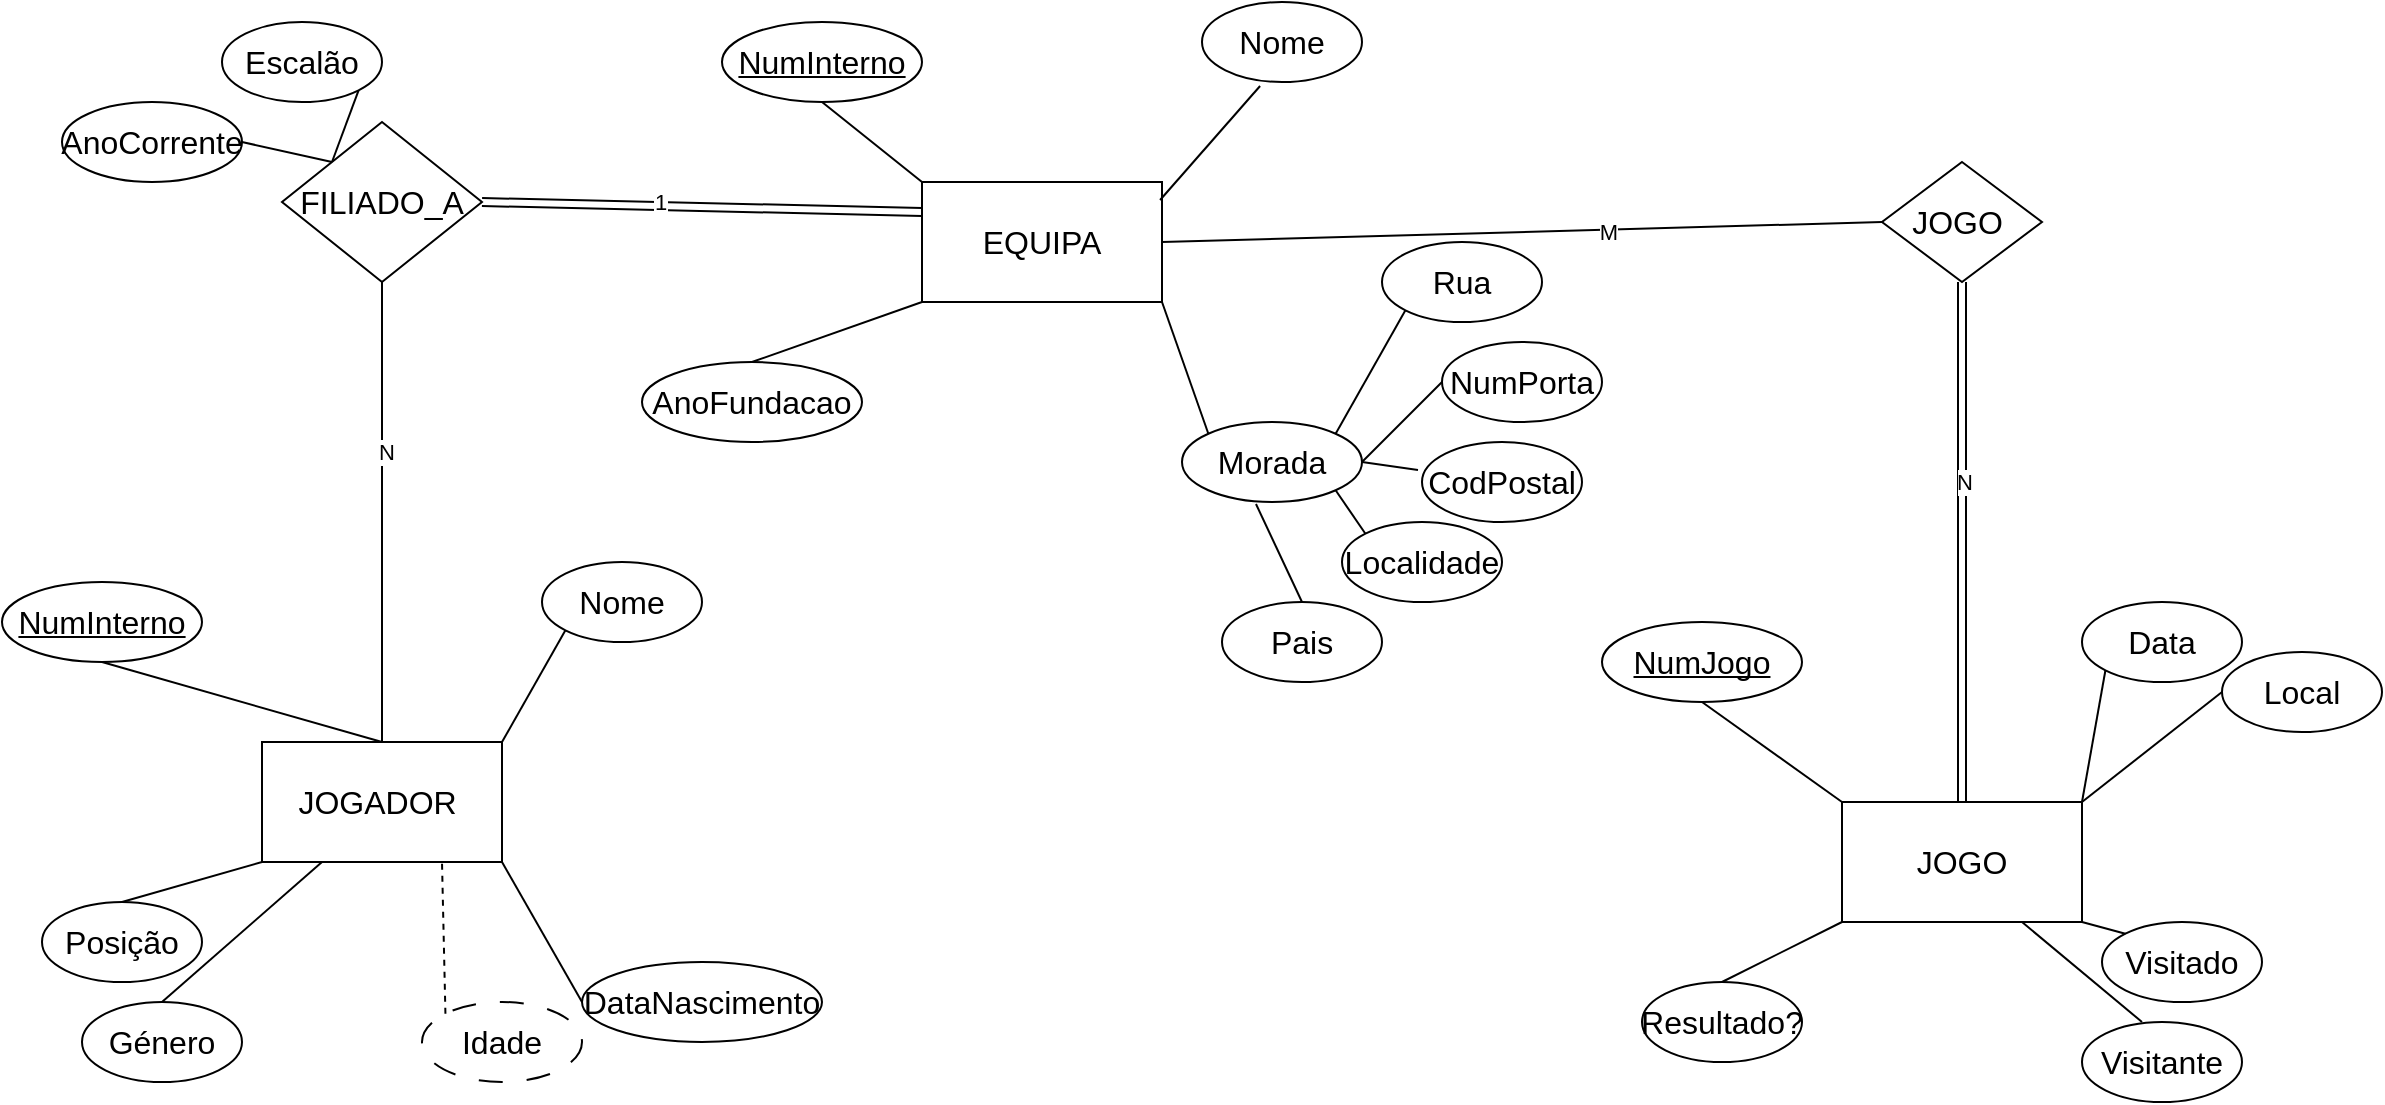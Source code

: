 <mxfile version="28.2.4">
  <diagram name="Página-1" id="v_G1bTzlGJ066yNPIeO1">
    <mxGraphModel dx="1815" dy="629" grid="1" gridSize="10" guides="1" tooltips="1" connect="1" arrows="1" fold="1" page="1" pageScale="1" pageWidth="827" pageHeight="1169" math="0" shadow="0">
      <root>
        <mxCell id="0" />
        <mxCell id="1" parent="0" />
        <mxCell id="rM_4HAY6xOaGwoPuBHJ7-1" value="&lt;span id=&quot;docs-internal-guid-6e38a3f3-7fff-f6bb-90c1-4184d31436da&quot;&gt;&lt;span style=&quot;font-size: 12pt; font-family: Calibri, sans-serif; background-color: transparent; font-variant-numeric: normal; font-variant-east-asian: normal; font-variant-alternates: normal; font-variant-position: normal; font-variant-emoji: normal; vertical-align: baseline; white-space-collapse: preserve;&quot;&gt;EQUIPA&lt;/span&gt;&lt;/span&gt;" style="rounded=0;whiteSpace=wrap;html=1;" vertex="1" parent="1">
          <mxGeometry x="340" y="100" width="120" height="60" as="geometry" />
        </mxCell>
        <mxCell id="rM_4HAY6xOaGwoPuBHJ7-2" value="&lt;span id=&quot;docs-internal-guid-c48477a1-7fff-89a7-a4c8-40ec7c39d57e&quot;&gt;&lt;span style=&quot;font-size: 12pt; font-family: Calibri, sans-serif; background-color: transparent; font-variant-numeric: normal; font-variant-east-asian: normal; font-variant-alternates: normal; font-variant-position: normal; font-variant-emoji: normal; text-decoration-skip-ink: none; vertical-align: baseline; white-space-collapse: preserve;&quot;&gt;NumInterno&lt;/span&gt;&lt;/span&gt;" style="ellipse;whiteSpace=wrap;html=1;align=center;fontStyle=4;" vertex="1" parent="1">
          <mxGeometry x="240" y="20" width="100" height="40" as="geometry" />
        </mxCell>
        <mxCell id="rM_4HAY6xOaGwoPuBHJ7-3" value="&lt;span id=&quot;docs-internal-guid-a4a060ab-7fff-a636-cb9e-15edb7c0e5ae&quot;&gt;&lt;span style=&quot;font-size: 12pt; font-family: Calibri, sans-serif; background-color: transparent; font-variant-numeric: normal; font-variant-east-asian: normal; font-variant-alternates: normal; font-variant-position: normal; font-variant-emoji: normal; vertical-align: baseline; white-space-collapse: preserve;&quot;&gt;Nome&lt;/span&gt;&lt;/span&gt;" style="ellipse;whiteSpace=wrap;html=1;" vertex="1" parent="1">
          <mxGeometry x="480" y="10" width="80" height="40" as="geometry" />
        </mxCell>
        <mxCell id="rM_4HAY6xOaGwoPuBHJ7-4" value="&lt;span id=&quot;docs-internal-guid-c5831233-7fff-e1d7-5c1d-a77274792ae1&quot;&gt;&lt;span style=&quot;font-size: 12pt; font-family: Calibri, sans-serif; background-color: transparent; font-variant-numeric: normal; font-variant-east-asian: normal; font-variant-alternates: normal; font-variant-position: normal; font-variant-emoji: normal; vertical-align: baseline; white-space-collapse: preserve;&quot;&gt;Morada&lt;/span&gt;&lt;/span&gt;" style="ellipse;whiteSpace=wrap;html=1;" vertex="1" parent="1">
          <mxGeometry x="470" y="220" width="90" height="40" as="geometry" />
        </mxCell>
        <mxCell id="rM_4HAY6xOaGwoPuBHJ7-5" value="&lt;span id=&quot;docs-internal-guid-3c4f2436-7fff-531e-782d-82e3601e1132&quot;&gt;&lt;span style=&quot;font-size: 12pt; font-family: Calibri, sans-serif; background-color: transparent; font-variant-numeric: normal; font-variant-east-asian: normal; font-variant-alternates: normal; font-variant-position: normal; font-variant-emoji: normal; vertical-align: baseline; white-space-collapse: preserve;&quot;&gt;Rua&lt;/span&gt;&lt;/span&gt;" style="ellipse;whiteSpace=wrap;html=1;" vertex="1" parent="1">
          <mxGeometry x="570" y="130" width="80" height="40" as="geometry" />
        </mxCell>
        <mxCell id="rM_4HAY6xOaGwoPuBHJ7-6" value="&lt;span id=&quot;docs-internal-guid-44a0d73b-7fff-6255-c16e-f780e359a88f&quot;&gt;&lt;span style=&quot;font-size: 12pt; font-family: Calibri, sans-serif; background-color: transparent; font-variant-numeric: normal; font-variant-east-asian: normal; font-variant-alternates: normal; font-variant-position: normal; font-variant-emoji: normal; vertical-align: baseline; white-space-collapse: preserve;&quot;&gt;NumPorta&lt;/span&gt;&lt;/span&gt;" style="ellipse;whiteSpace=wrap;html=1;" vertex="1" parent="1">
          <mxGeometry x="600" y="180" width="80" height="40" as="geometry" />
        </mxCell>
        <mxCell id="rM_4HAY6xOaGwoPuBHJ7-7" value="&lt;span id=&quot;docs-internal-guid-e105111d-7fff-70ed-355e-278be06a7a77&quot;&gt;&lt;span style=&quot;font-size: 12pt; font-family: Calibri, sans-serif; background-color: transparent; font-variant-numeric: normal; font-variant-east-asian: normal; font-variant-alternates: normal; font-variant-position: normal; font-variant-emoji: normal; vertical-align: baseline; white-space-collapse: preserve;&quot;&gt;CodPostal&lt;/span&gt;&lt;/span&gt;" style="ellipse;whiteSpace=wrap;html=1;" vertex="1" parent="1">
          <mxGeometry x="590" y="230" width="80" height="40" as="geometry" />
        </mxCell>
        <mxCell id="rM_4HAY6xOaGwoPuBHJ7-8" value="&lt;span id=&quot;docs-internal-guid-8a7e2ec1-7fff-cb85-d9d5-3f9351eeb1ba&quot;&gt;&lt;span style=&quot;font-size: 12pt; font-family: Calibri, sans-serif; background-color: transparent; font-variant-numeric: normal; font-variant-east-asian: normal; font-variant-alternates: normal; font-variant-position: normal; font-variant-emoji: normal; vertical-align: baseline; white-space-collapse: preserve;&quot;&gt;Localidade&lt;/span&gt;&lt;/span&gt;" style="ellipse;whiteSpace=wrap;html=1;" vertex="1" parent="1">
          <mxGeometry x="550" y="270" width="80" height="40" as="geometry" />
        </mxCell>
        <mxCell id="rM_4HAY6xOaGwoPuBHJ7-9" value="&lt;span id=&quot;docs-internal-guid-c5369992-7fff-db5f-3508-28025eeda50e&quot;&gt;&lt;span style=&quot;font-size: 12pt; font-family: Calibri, sans-serif; background-color: transparent; font-variant-numeric: normal; font-variant-east-asian: normal; font-variant-alternates: normal; font-variant-position: normal; font-variant-emoji: normal; vertical-align: baseline; white-space-collapse: preserve;&quot;&gt;Pais&lt;/span&gt;&lt;/span&gt;" style="ellipse;whiteSpace=wrap;html=1;" vertex="1" parent="1">
          <mxGeometry x="490" y="310" width="80" height="40" as="geometry" />
        </mxCell>
        <mxCell id="rM_4HAY6xOaGwoPuBHJ7-10" value="&lt;span id=&quot;docs-internal-guid-71a272b1-7fff-f8c9-c570-5a729c739292&quot;&gt;&lt;span style=&quot;font-size: 12pt; font-family: Calibri, sans-serif; background-color: transparent; font-variant-numeric: normal; font-variant-east-asian: normal; font-variant-alternates: normal; font-variant-position: normal; font-variant-emoji: normal; vertical-align: baseline; white-space-collapse: preserve;&quot;&gt;AnoFundacao&lt;/span&gt;&lt;/span&gt;" style="ellipse;whiteSpace=wrap;html=1;" vertex="1" parent="1">
          <mxGeometry x="200" y="190" width="110" height="40" as="geometry" />
        </mxCell>
        <mxCell id="rM_4HAY6xOaGwoPuBHJ7-11" value="&lt;span id=&quot;docs-internal-guid-b54698bf-7fff-1db4-8fc8-fe2a24370427&quot;&gt;&lt;span style=&quot;font-size: 12pt; font-family: Calibri, sans-serif; background-color: transparent; font-variant-numeric: normal; font-variant-east-asian: normal; font-variant-alternates: normal; font-variant-position: normal; font-variant-emoji: normal; vertical-align: baseline; white-space-collapse: preserve;&quot;&gt;JOGADOR &lt;/span&gt;&lt;/span&gt;" style="rounded=0;whiteSpace=wrap;html=1;" vertex="1" parent="1">
          <mxGeometry x="10" y="380" width="120" height="60" as="geometry" />
        </mxCell>
        <mxCell id="rM_4HAY6xOaGwoPuBHJ7-12" value="&lt;span id=&quot;docs-internal-guid-c48477a1-7fff-89a7-a4c8-40ec7c39d57e&quot;&gt;&lt;span style=&quot;font-size: 12pt; font-family: Calibri, sans-serif; background-color: transparent; font-variant-numeric: normal; font-variant-east-asian: normal; font-variant-alternates: normal; font-variant-position: normal; font-variant-emoji: normal; text-decoration-skip-ink: none; vertical-align: baseline; white-space-collapse: preserve;&quot;&gt;NumInterno&lt;/span&gt;&lt;/span&gt;" style="ellipse;whiteSpace=wrap;html=1;align=center;fontStyle=4;" vertex="1" parent="1">
          <mxGeometry x="-120" y="300" width="100" height="40" as="geometry" />
        </mxCell>
        <mxCell id="rM_4HAY6xOaGwoPuBHJ7-13" value="&lt;span id=&quot;docs-internal-guid-f386b337-7fff-7608-1061-32cda070d96f&quot;&gt;&lt;span style=&quot;font-size: 12pt; font-family: Calibri, sans-serif; background-color: transparent; font-variant-numeric: normal; font-variant-east-asian: normal; font-variant-alternates: normal; font-variant-position: normal; font-variant-emoji: normal; vertical-align: baseline; white-space-collapse: preserve;&quot;&gt;Nome&lt;/span&gt;&lt;/span&gt;" style="ellipse;whiteSpace=wrap;html=1;" vertex="1" parent="1">
          <mxGeometry x="150" y="290" width="80" height="40" as="geometry" />
        </mxCell>
        <mxCell id="rM_4HAY6xOaGwoPuBHJ7-14" value="&lt;span id=&quot;docs-internal-guid-920ac1f7-7fff-8927-2d99-ecb199598673&quot;&gt;&lt;span style=&quot;font-size: 12pt; font-family: Calibri, sans-serif; background-color: transparent; font-variant-numeric: normal; font-variant-east-asian: normal; font-variant-alternates: normal; font-variant-position: normal; font-variant-emoji: normal; vertical-align: baseline; white-space-collapse: preserve;&quot;&gt;DataNascimento&lt;/span&gt;&lt;/span&gt;" style="ellipse;whiteSpace=wrap;html=1;" vertex="1" parent="1">
          <mxGeometry x="170" y="490" width="120" height="40" as="geometry" />
        </mxCell>
        <mxCell id="rM_4HAY6xOaGwoPuBHJ7-15" value="&lt;span id=&quot;docs-internal-guid-42191b54-7fff-a857-943c-8d09ad7cd615&quot;&gt;&lt;span style=&quot;font-size: 12pt; font-family: Calibri, sans-serif; background-color: transparent; font-variant-numeric: normal; font-variant-east-asian: normal; font-variant-alternates: normal; font-variant-position: normal; font-variant-emoji: normal; vertical-align: baseline; white-space-collapse: preserve;&quot;&gt;Idade&lt;/span&gt;&lt;/span&gt;" style="ellipse;whiteSpace=wrap;html=1;strokeColor=default;dashed=1;dashPattern=12 12;" vertex="1" parent="1">
          <mxGeometry x="90" y="510" width="80" height="40" as="geometry" />
        </mxCell>
        <mxCell id="rM_4HAY6xOaGwoPuBHJ7-16" value="&lt;span id=&quot;docs-internal-guid-f6f8f4e5-7fff-cef0-bc39-9b49c9f608fd&quot;&gt;&lt;span style=&quot;font-size: 12pt; font-family: Calibri, sans-serif; background-color: transparent; font-variant-numeric: normal; font-variant-east-asian: normal; font-variant-alternates: normal; font-variant-position: normal; font-variant-emoji: normal; vertical-align: baseline; white-space-collapse: preserve;&quot;&gt;Género&lt;/span&gt;&lt;/span&gt;" style="ellipse;whiteSpace=wrap;html=1;" vertex="1" parent="1">
          <mxGeometry x="-80" y="510" width="80" height="40" as="geometry" />
        </mxCell>
        <mxCell id="rM_4HAY6xOaGwoPuBHJ7-17" value="&lt;span id=&quot;docs-internal-guid-5a41be95-7fff-e07f-c279-b5eacaab750a&quot;&gt;&lt;span style=&quot;font-size: 12pt; font-family: Calibri, sans-serif; background-color: transparent; font-variant-numeric: normal; font-variant-east-asian: normal; font-variant-alternates: normal; font-variant-position: normal; font-variant-emoji: normal; vertical-align: baseline; white-space-collapse: preserve;&quot;&gt;Posição&lt;/span&gt;&lt;/span&gt;" style="ellipse;whiteSpace=wrap;html=1;" vertex="1" parent="1">
          <mxGeometry x="-100" y="460" width="80" height="40" as="geometry" />
        </mxCell>
        <mxCell id="rM_4HAY6xOaGwoPuBHJ7-18" value="&lt;span id=&quot;docs-internal-guid-4d46c29a-7fff-343b-5f38-954c57fae8f2&quot;&gt;&lt;span style=&quot;font-size: 12pt; font-family: Calibri, sans-serif; background-color: transparent; font-variant-numeric: normal; font-variant-east-asian: normal; font-variant-alternates: normal; font-variant-position: normal; font-variant-emoji: normal; vertical-align: baseline; white-space-collapse: preserve;&quot;&gt;JOGO&lt;/span&gt;&lt;/span&gt;" style="rounded=0;whiteSpace=wrap;html=1;" vertex="1" parent="1">
          <mxGeometry x="800" y="410" width="120" height="60" as="geometry" />
        </mxCell>
        <mxCell id="rM_4HAY6xOaGwoPuBHJ7-19" value="&lt;span id=&quot;docs-internal-guid-4facf239-7fff-aa49-133b-dee4ff546815&quot;&gt;&lt;span style=&quot;font-size: 12pt; font-family: Calibri, sans-serif; background-color: transparent; font-variant-numeric: normal; font-variant-east-asian: normal; font-variant-alternates: normal; font-variant-position: normal; font-variant-emoji: normal; text-decoration-skip-ink: none; vertical-align: baseline; white-space-collapse: preserve;&quot;&gt;NumJogo&lt;/span&gt;&lt;/span&gt;" style="ellipse;whiteSpace=wrap;html=1;align=center;fontStyle=4;" vertex="1" parent="1">
          <mxGeometry x="680" y="320" width="100" height="40" as="geometry" />
        </mxCell>
        <mxCell id="rM_4HAY6xOaGwoPuBHJ7-20" value="&lt;span id=&quot;docs-internal-guid-6090f413-7fff-bb80-acdb-4fdf5b5f75f0&quot;&gt;&lt;span style=&quot;font-size: 12pt; font-family: Calibri, sans-serif; background-color: transparent; font-variant-numeric: normal; font-variant-east-asian: normal; font-variant-alternates: normal; font-variant-position: normal; font-variant-emoji: normal; vertical-align: baseline; white-space-collapse: preserve;&quot;&gt;Data&lt;/span&gt;&lt;/span&gt;" style="ellipse;whiteSpace=wrap;html=1;" vertex="1" parent="1">
          <mxGeometry x="920" y="310" width="80" height="40" as="geometry" />
        </mxCell>
        <mxCell id="rM_4HAY6xOaGwoPuBHJ7-21" value="&lt;span id=&quot;docs-internal-guid-6ecdf155-7fff-d0a7-d5dc-7aec64d2bf31&quot;&gt;&lt;span style=&quot;font-size: 12pt; font-family: Calibri, sans-serif; background-color: transparent; font-variant-numeric: normal; font-variant-east-asian: normal; font-variant-alternates: normal; font-variant-position: normal; font-variant-emoji: normal; vertical-align: baseline; white-space-collapse: preserve;&quot;&gt;Local&lt;/span&gt;&lt;/span&gt;" style="ellipse;whiteSpace=wrap;html=1;" vertex="1" parent="1">
          <mxGeometry x="990" y="335" width="80" height="40" as="geometry" />
        </mxCell>
        <mxCell id="rM_4HAY6xOaGwoPuBHJ7-22" value="&lt;span id=&quot;docs-internal-guid-5e3dddaa-7fff-e4c7-7677-0cf38cc12b1b&quot;&gt;&lt;span style=&quot;font-size: 12pt; font-family: Calibri, sans-serif; background-color: transparent; font-variant-numeric: normal; font-variant-east-asian: normal; font-variant-alternates: normal; font-variant-position: normal; font-variant-emoji: normal; vertical-align: baseline; white-space-collapse: preserve;&quot;&gt;Visitado&lt;/span&gt;&lt;/span&gt;" style="ellipse;whiteSpace=wrap;html=1;" vertex="1" parent="1">
          <mxGeometry x="930" y="470" width="80" height="40" as="geometry" />
        </mxCell>
        <mxCell id="rM_4HAY6xOaGwoPuBHJ7-23" value="&lt;span id=&quot;docs-internal-guid-ac55e342-7fff-12ef-b2e4-b221c31c8bb2&quot;&gt;&lt;span style=&quot;font-size: 12pt; font-family: Calibri, sans-serif; background-color: transparent; font-variant-numeric: normal; font-variant-east-asian: normal; font-variant-alternates: normal; font-variant-position: normal; font-variant-emoji: normal; vertical-align: baseline; white-space-collapse: preserve;&quot;&gt;Visitante&lt;/span&gt;&lt;/span&gt;" style="ellipse;whiteSpace=wrap;html=1;" vertex="1" parent="1">
          <mxGeometry x="920" y="520" width="80" height="40" as="geometry" />
        </mxCell>
        <mxCell id="rM_4HAY6xOaGwoPuBHJ7-24" value="&lt;span id=&quot;docs-internal-guid-c0805748-7fff-2cd1-51a8-02dc1b9c740e&quot;&gt;&lt;span style=&quot;font-size: 12pt; font-family: Calibri, sans-serif; background-color: transparent; font-variant-numeric: normal; font-variant-east-asian: normal; font-variant-alternates: normal; font-variant-position: normal; font-variant-emoji: normal; vertical-align: baseline; white-space-collapse: preserve;&quot;&gt;Resultado?&lt;/span&gt;&lt;/span&gt;" style="ellipse;whiteSpace=wrap;html=1;" vertex="1" parent="1">
          <mxGeometry x="700" y="500" width="80" height="40" as="geometry" />
        </mxCell>
        <mxCell id="rM_4HAY6xOaGwoPuBHJ7-25" value="" style="endArrow=none;dashed=1;html=1;rounded=0;entryX=0.75;entryY=1;entryDx=0;entryDy=0;exitX=0;exitY=0;exitDx=0;exitDy=0;" edge="1" parent="1" source="rM_4HAY6xOaGwoPuBHJ7-15" target="rM_4HAY6xOaGwoPuBHJ7-11">
          <mxGeometry width="50" height="50" relative="1" as="geometry">
            <mxPoint x="180" y="490" as="sourcePoint" />
            <mxPoint x="300" y="520" as="targetPoint" />
          </mxGeometry>
        </mxCell>
        <mxCell id="rM_4HAY6xOaGwoPuBHJ7-26" value="" style="endArrow=none;html=1;rounded=0;entryX=0;entryY=1;entryDx=0;entryDy=0;exitX=0.5;exitY=0;exitDx=0;exitDy=0;" edge="1" parent="1" source="rM_4HAY6xOaGwoPuBHJ7-17" target="rM_4HAY6xOaGwoPuBHJ7-11">
          <mxGeometry width="50" height="50" relative="1" as="geometry">
            <mxPoint x="-100" y="620" as="sourcePoint" />
            <mxPoint x="-50" y="570" as="targetPoint" />
          </mxGeometry>
        </mxCell>
        <mxCell id="rM_4HAY6xOaGwoPuBHJ7-27" value="" style="endArrow=none;html=1;rounded=0;entryX=0.25;entryY=1;entryDx=0;entryDy=0;exitX=0.5;exitY=0;exitDx=0;exitDy=0;" edge="1" parent="1" source="rM_4HAY6xOaGwoPuBHJ7-16" target="rM_4HAY6xOaGwoPuBHJ7-11">
          <mxGeometry width="50" height="50" relative="1" as="geometry">
            <mxPoint x="20" y="590" as="sourcePoint" />
            <mxPoint x="70" y="540" as="targetPoint" />
          </mxGeometry>
        </mxCell>
        <mxCell id="rM_4HAY6xOaGwoPuBHJ7-28" value="" style="endArrow=none;html=1;rounded=0;entryX=1;entryY=1;entryDx=0;entryDy=0;exitX=0;exitY=0.5;exitDx=0;exitDy=0;" edge="1" parent="1" source="rM_4HAY6xOaGwoPuBHJ7-14" target="rM_4HAY6xOaGwoPuBHJ7-11">
          <mxGeometry width="50" height="50" relative="1" as="geometry">
            <mxPoint x="250" y="510" as="sourcePoint" />
            <mxPoint x="300" y="460" as="targetPoint" />
          </mxGeometry>
        </mxCell>
        <mxCell id="rM_4HAY6xOaGwoPuBHJ7-29" value="" style="endArrow=none;html=1;rounded=0;entryX=0.5;entryY=1;entryDx=0;entryDy=0;exitX=0.5;exitY=0;exitDx=0;exitDy=0;" edge="1" parent="1" source="rM_4HAY6xOaGwoPuBHJ7-11" target="rM_4HAY6xOaGwoPuBHJ7-12">
          <mxGeometry width="50" height="50" relative="1" as="geometry">
            <mxPoint x="-10" y="430" as="sourcePoint" />
            <mxPoint x="40" y="380" as="targetPoint" />
          </mxGeometry>
        </mxCell>
        <mxCell id="rM_4HAY6xOaGwoPuBHJ7-30" value="" style="endArrow=none;html=1;rounded=0;entryX=0;entryY=1;entryDx=0;entryDy=0;exitX=1;exitY=0;exitDx=0;exitDy=0;" edge="1" parent="1" source="rM_4HAY6xOaGwoPuBHJ7-11" target="rM_4HAY6xOaGwoPuBHJ7-13">
          <mxGeometry width="50" height="50" relative="1" as="geometry">
            <mxPoint x="120" y="590" as="sourcePoint" />
            <mxPoint x="170" y="540" as="targetPoint" />
          </mxGeometry>
        </mxCell>
        <mxCell id="rM_4HAY6xOaGwoPuBHJ7-31" value="" style="endArrow=none;html=1;rounded=0;entryX=0.5;entryY=1;entryDx=0;entryDy=0;exitX=0;exitY=0;exitDx=0;exitDy=0;" edge="1" parent="1" source="rM_4HAY6xOaGwoPuBHJ7-18" target="rM_4HAY6xOaGwoPuBHJ7-19">
          <mxGeometry width="50" height="50" relative="1" as="geometry">
            <mxPoint x="640" y="520" as="sourcePoint" />
            <mxPoint x="690" y="470" as="targetPoint" />
          </mxGeometry>
        </mxCell>
        <mxCell id="rM_4HAY6xOaGwoPuBHJ7-32" value="" style="endArrow=none;html=1;rounded=0;entryX=0;entryY=1;entryDx=0;entryDy=0;exitX=1;exitY=0;exitDx=0;exitDy=0;" edge="1" parent="1" source="rM_4HAY6xOaGwoPuBHJ7-18" target="rM_4HAY6xOaGwoPuBHJ7-20">
          <mxGeometry width="50" height="50" relative="1" as="geometry">
            <mxPoint x="900" y="630" as="sourcePoint" />
            <mxPoint x="950" y="580" as="targetPoint" />
          </mxGeometry>
        </mxCell>
        <mxCell id="rM_4HAY6xOaGwoPuBHJ7-33" value="" style="endArrow=none;html=1;rounded=0;entryX=0;entryY=1;entryDx=0;entryDy=0;exitX=0.5;exitY=0;exitDx=0;exitDy=0;" edge="1" parent="1" source="rM_4HAY6xOaGwoPuBHJ7-24" target="rM_4HAY6xOaGwoPuBHJ7-18">
          <mxGeometry width="50" height="50" relative="1" as="geometry">
            <mxPoint x="800" y="630" as="sourcePoint" />
            <mxPoint x="850" y="580" as="targetPoint" />
          </mxGeometry>
        </mxCell>
        <mxCell id="rM_4HAY6xOaGwoPuBHJ7-34" value="" style="endArrow=none;html=1;rounded=0;entryX=0.75;entryY=1;entryDx=0;entryDy=0;exitX=0.375;exitY=0;exitDx=0;exitDy=0;exitPerimeter=0;" edge="1" parent="1" source="rM_4HAY6xOaGwoPuBHJ7-23" target="rM_4HAY6xOaGwoPuBHJ7-18">
          <mxGeometry width="50" height="50" relative="1" as="geometry">
            <mxPoint x="930" y="630" as="sourcePoint" />
            <mxPoint x="980" y="580" as="targetPoint" />
          </mxGeometry>
        </mxCell>
        <mxCell id="rM_4HAY6xOaGwoPuBHJ7-35" value="" style="endArrow=none;html=1;rounded=0;entryX=1;entryY=1;entryDx=0;entryDy=0;exitX=0;exitY=0;exitDx=0;exitDy=0;" edge="1" parent="1" source="rM_4HAY6xOaGwoPuBHJ7-22" target="rM_4HAY6xOaGwoPuBHJ7-18">
          <mxGeometry width="50" height="50" relative="1" as="geometry">
            <mxPoint x="1010" y="650" as="sourcePoint" />
            <mxPoint x="1060" y="600" as="targetPoint" />
          </mxGeometry>
        </mxCell>
        <mxCell id="rM_4HAY6xOaGwoPuBHJ7-36" value="" style="endArrow=none;html=1;rounded=0;entryX=1;entryY=0;entryDx=0;entryDy=0;exitX=0;exitY=0.5;exitDx=0;exitDy=0;" edge="1" parent="1" source="rM_4HAY6xOaGwoPuBHJ7-21" target="rM_4HAY6xOaGwoPuBHJ7-18">
          <mxGeometry width="50" height="50" relative="1" as="geometry">
            <mxPoint x="880" y="630" as="sourcePoint" />
            <mxPoint x="930" y="580" as="targetPoint" />
          </mxGeometry>
        </mxCell>
        <mxCell id="rM_4HAY6xOaGwoPuBHJ7-37" value="" style="endArrow=none;html=1;rounded=0;entryX=0;entryY=1;entryDx=0;entryDy=0;exitX=0.5;exitY=0;exitDx=0;exitDy=0;" edge="1" parent="1" source="rM_4HAY6xOaGwoPuBHJ7-10" target="rM_4HAY6xOaGwoPuBHJ7-1">
          <mxGeometry width="50" height="50" relative="1" as="geometry">
            <mxPoint x="270" y="270" as="sourcePoint" />
            <mxPoint x="320" y="220" as="targetPoint" />
          </mxGeometry>
        </mxCell>
        <mxCell id="rM_4HAY6xOaGwoPuBHJ7-38" value="" style="endArrow=none;html=1;rounded=0;entryX=1;entryY=1;entryDx=0;entryDy=0;exitX=0;exitY=0;exitDx=0;exitDy=0;" edge="1" parent="1" source="rM_4HAY6xOaGwoPuBHJ7-4" target="rM_4HAY6xOaGwoPuBHJ7-1">
          <mxGeometry width="50" height="50" relative="1" as="geometry">
            <mxPoint x="370" y="290" as="sourcePoint" />
            <mxPoint x="420" y="240" as="targetPoint" />
          </mxGeometry>
        </mxCell>
        <mxCell id="rM_4HAY6xOaGwoPuBHJ7-39" value="" style="endArrow=none;html=1;rounded=0;entryX=0.411;entryY=1.025;entryDx=0;entryDy=0;entryPerimeter=0;exitX=0.5;exitY=0;exitDx=0;exitDy=0;" edge="1" parent="1" source="rM_4HAY6xOaGwoPuBHJ7-9" target="rM_4HAY6xOaGwoPuBHJ7-4">
          <mxGeometry width="50" height="50" relative="1" as="geometry">
            <mxPoint x="470" y="380" as="sourcePoint" />
            <mxPoint x="520" y="330" as="targetPoint" />
          </mxGeometry>
        </mxCell>
        <mxCell id="rM_4HAY6xOaGwoPuBHJ7-40" value="" style="endArrow=none;html=1;rounded=0;entryX=1;entryY=1;entryDx=0;entryDy=0;exitX=0;exitY=0;exitDx=0;exitDy=0;" edge="1" parent="1" source="rM_4HAY6xOaGwoPuBHJ7-8" target="rM_4HAY6xOaGwoPuBHJ7-4">
          <mxGeometry width="50" height="50" relative="1" as="geometry">
            <mxPoint x="630" y="400" as="sourcePoint" />
            <mxPoint x="680" y="350" as="targetPoint" />
          </mxGeometry>
        </mxCell>
        <mxCell id="rM_4HAY6xOaGwoPuBHJ7-41" value="" style="endArrow=none;html=1;rounded=0;entryX=0.5;entryY=1;entryDx=0;entryDy=0;exitX=0;exitY=0;exitDx=0;exitDy=0;" edge="1" parent="1" source="rM_4HAY6xOaGwoPuBHJ7-1" target="rM_4HAY6xOaGwoPuBHJ7-2">
          <mxGeometry width="50" height="50" relative="1" as="geometry">
            <mxPoint x="130" y="120" as="sourcePoint" />
            <mxPoint x="180" y="70" as="targetPoint" />
          </mxGeometry>
        </mxCell>
        <mxCell id="rM_4HAY6xOaGwoPuBHJ7-42" value="" style="endArrow=none;html=1;rounded=0;entryX=0.363;entryY=1.05;entryDx=0;entryDy=0;entryPerimeter=0;exitX=0.992;exitY=0.15;exitDx=0;exitDy=0;exitPerimeter=0;" edge="1" parent="1" source="rM_4HAY6xOaGwoPuBHJ7-1" target="rM_4HAY6xOaGwoPuBHJ7-3">
          <mxGeometry width="50" height="50" relative="1" as="geometry">
            <mxPoint x="210" y="230" as="sourcePoint" />
            <mxPoint x="260" y="180" as="targetPoint" />
          </mxGeometry>
        </mxCell>
        <mxCell id="rM_4HAY6xOaGwoPuBHJ7-43" value="" style="endArrow=none;html=1;rounded=0;entryX=0;entryY=1;entryDx=0;entryDy=0;exitX=1;exitY=0;exitDx=0;exitDy=0;" edge="1" parent="1" source="rM_4HAY6xOaGwoPuBHJ7-4" target="rM_4HAY6xOaGwoPuBHJ7-5">
          <mxGeometry width="50" height="50" relative="1" as="geometry">
            <mxPoint x="170" y="330" as="sourcePoint" />
            <mxPoint x="220" y="280" as="targetPoint" />
          </mxGeometry>
        </mxCell>
        <mxCell id="rM_4HAY6xOaGwoPuBHJ7-44" value="" style="endArrow=none;html=1;rounded=0;entryX=0;entryY=0.5;entryDx=0;entryDy=0;exitX=1;exitY=0.5;exitDx=0;exitDy=0;" edge="1" parent="1" source="rM_4HAY6xOaGwoPuBHJ7-4" target="rM_4HAY6xOaGwoPuBHJ7-6">
          <mxGeometry width="50" height="50" relative="1" as="geometry">
            <mxPoint x="60" y="280" as="sourcePoint" />
            <mxPoint x="110" y="230" as="targetPoint" />
          </mxGeometry>
        </mxCell>
        <mxCell id="rM_4HAY6xOaGwoPuBHJ7-45" value="" style="endArrow=none;html=1;rounded=0;entryX=-0.025;entryY=0.35;entryDx=0;entryDy=0;entryPerimeter=0;exitX=1;exitY=0.5;exitDx=0;exitDy=0;" edge="1" parent="1" source="rM_4HAY6xOaGwoPuBHJ7-4" target="rM_4HAY6xOaGwoPuBHJ7-7">
          <mxGeometry width="50" height="50" relative="1" as="geometry">
            <mxPoint x="120" y="320" as="sourcePoint" />
            <mxPoint x="170" y="270" as="targetPoint" />
          </mxGeometry>
        </mxCell>
        <mxCell id="rM_4HAY6xOaGwoPuBHJ7-47" value="&lt;span id=&quot;docs-internal-guid-16fc9e2c-7fff-7b41-683e-34d23b757688&quot;&gt;&lt;span style=&quot;font-size: 12pt; font-family: Calibri, sans-serif; background-color: transparent; font-variant-numeric: normal; font-variant-east-asian: normal; font-variant-alternates: normal; font-variant-position: normal; font-variant-emoji: normal; vertical-align: baseline; white-space-collapse: preserve;&quot;&gt;JOGO &lt;/span&gt;&lt;/span&gt;" style="rhombus;whiteSpace=wrap;html=1;" vertex="1" parent="1">
          <mxGeometry x="820" y="90" width="80" height="60" as="geometry" />
        </mxCell>
        <mxCell id="rM_4HAY6xOaGwoPuBHJ7-49" value="" style="endArrow=none;html=1;rounded=0;entryX=0;entryY=0.5;entryDx=0;entryDy=0;exitX=1;exitY=0.5;exitDx=0;exitDy=0;" edge="1" parent="1" source="rM_4HAY6xOaGwoPuBHJ7-1" target="rM_4HAY6xOaGwoPuBHJ7-47">
          <mxGeometry width="50" height="50" relative="1" as="geometry">
            <mxPoint x="600" y="110" as="sourcePoint" />
            <mxPoint x="650" y="60" as="targetPoint" />
          </mxGeometry>
        </mxCell>
        <mxCell id="rM_4HAY6xOaGwoPuBHJ7-65" value="M" style="edgeLabel;html=1;align=center;verticalAlign=middle;resizable=0;points=[];" vertex="1" connectable="0" parent="rM_4HAY6xOaGwoPuBHJ7-49">
          <mxGeometry x="0.238" y="-1" relative="1" as="geometry">
            <mxPoint as="offset" />
          </mxGeometry>
        </mxCell>
        <mxCell id="rM_4HAY6xOaGwoPuBHJ7-52" value="&lt;span id=&quot;docs-internal-guid-f031c529-7fff-1cf4-3a38-f41f1ace2ece&quot;&gt;&lt;span style=&quot;font-size: 12pt; font-family: Calibri, sans-serif; background-color: transparent; font-variant-numeric: normal; font-variant-east-asian: normal; font-variant-alternates: normal; font-variant-position: normal; font-variant-emoji: normal; vertical-align: baseline; white-space-collapse: preserve;&quot;&gt;FILIADO_A&lt;/span&gt;&lt;/span&gt;" style="rhombus;whiteSpace=wrap;html=1;" vertex="1" parent="1">
          <mxGeometry x="20" y="70" width="100" height="80" as="geometry" />
        </mxCell>
        <mxCell id="rM_4HAY6xOaGwoPuBHJ7-54" value="&lt;span id=&quot;docs-internal-guid-fd13f2c3-7fff-b33d-049b-6692b14b577e&quot;&gt;&lt;span style=&quot;font-size: 12pt; font-family: Calibri, sans-serif; background-color: transparent; font-variant-numeric: normal; font-variant-east-asian: normal; font-variant-alternates: normal; font-variant-position: normal; font-variant-emoji: normal; vertical-align: baseline; white-space-collapse: preserve;&quot;&gt;Escalão&lt;/span&gt;&lt;/span&gt;" style="ellipse;whiteSpace=wrap;html=1;" vertex="1" parent="1">
          <mxGeometry x="-10" y="20" width="80" height="40" as="geometry" />
        </mxCell>
        <mxCell id="rM_4HAY6xOaGwoPuBHJ7-55" value="&lt;span id=&quot;docs-internal-guid-bec9aa5d-7fff-97a6-dae6-13a0ad927823&quot;&gt;&lt;span style=&quot;font-size: 12pt; font-family: Calibri, sans-serif; background-color: transparent; font-variant-numeric: normal; font-variant-east-asian: normal; font-variant-alternates: normal; font-variant-position: normal; font-variant-emoji: normal; vertical-align: baseline; white-space-collapse: preserve;&quot;&gt;AnoCorrente&lt;/span&gt;&lt;/span&gt;" style="ellipse;whiteSpace=wrap;html=1;" vertex="1" parent="1">
          <mxGeometry x="-90" y="60" width="90" height="40" as="geometry" />
        </mxCell>
        <mxCell id="rM_4HAY6xOaGwoPuBHJ7-57" value="" style="endArrow=none;html=1;rounded=0;entryX=1;entryY=0.5;entryDx=0;entryDy=0;exitX=0;exitY=0;exitDx=0;exitDy=0;" edge="1" parent="1" source="rM_4HAY6xOaGwoPuBHJ7-52" target="rM_4HAY6xOaGwoPuBHJ7-55">
          <mxGeometry width="50" height="50" relative="1" as="geometry">
            <mxPoint x="-50" y="200" as="sourcePoint" />
            <mxPoint y="150" as="targetPoint" />
          </mxGeometry>
        </mxCell>
        <mxCell id="rM_4HAY6xOaGwoPuBHJ7-58" value="" style="endArrow=none;html=1;rounded=0;entryX=1;entryY=1;entryDx=0;entryDy=0;exitX=0;exitY=0;exitDx=0;exitDy=0;" edge="1" parent="1" source="rM_4HAY6xOaGwoPuBHJ7-52" target="rM_4HAY6xOaGwoPuBHJ7-54">
          <mxGeometry width="50" height="50" relative="1" as="geometry">
            <mxPoint x="-10" y="230" as="sourcePoint" />
            <mxPoint x="40" y="180" as="targetPoint" />
          </mxGeometry>
        </mxCell>
        <mxCell id="rM_4HAY6xOaGwoPuBHJ7-59" value="" style="endArrow=none;html=1;rounded=0;entryX=0.5;entryY=1;entryDx=0;entryDy=0;exitX=0.5;exitY=0;exitDx=0;exitDy=0;" edge="1" parent="1" source="rM_4HAY6xOaGwoPuBHJ7-11" target="rM_4HAY6xOaGwoPuBHJ7-52">
          <mxGeometry width="50" height="50" relative="1" as="geometry">
            <mxPoint x="40" y="290" as="sourcePoint" />
            <mxPoint x="90" y="240" as="targetPoint" />
          </mxGeometry>
        </mxCell>
        <mxCell id="rM_4HAY6xOaGwoPuBHJ7-67" value="N" style="edgeLabel;html=1;align=center;verticalAlign=middle;resizable=0;points=[];" vertex="1" connectable="0" parent="rM_4HAY6xOaGwoPuBHJ7-59">
          <mxGeometry x="0.267" y="-2" relative="1" as="geometry">
            <mxPoint as="offset" />
          </mxGeometry>
        </mxCell>
        <mxCell id="rM_4HAY6xOaGwoPuBHJ7-63" value="" style="shape=link;html=1;rounded=0;entryX=0;entryY=0.25;entryDx=0;entryDy=0;exitX=1;exitY=0.5;exitDx=0;exitDy=0;" edge="1" parent="1" source="rM_4HAY6xOaGwoPuBHJ7-52" target="rM_4HAY6xOaGwoPuBHJ7-1">
          <mxGeometry width="100" relative="1" as="geometry">
            <mxPoint x="230" y="119.58" as="sourcePoint" />
            <mxPoint x="330" y="119.58" as="targetPoint" />
          </mxGeometry>
        </mxCell>
        <mxCell id="rM_4HAY6xOaGwoPuBHJ7-68" value="1" style="edgeLabel;html=1;align=center;verticalAlign=middle;resizable=0;points=[];" vertex="1" connectable="0" parent="rM_4HAY6xOaGwoPuBHJ7-63">
          <mxGeometry x="-0.19" y="2" relative="1" as="geometry">
            <mxPoint as="offset" />
          </mxGeometry>
        </mxCell>
        <mxCell id="rM_4HAY6xOaGwoPuBHJ7-64" value="" style="shape=link;html=1;rounded=0;entryX=0.5;entryY=1;entryDx=0;entryDy=0;exitX=0.5;exitY=0;exitDx=0;exitDy=0;" edge="1" parent="1" source="rM_4HAY6xOaGwoPuBHJ7-18" target="rM_4HAY6xOaGwoPuBHJ7-47">
          <mxGeometry width="100" relative="1" as="geometry">
            <mxPoint x="770" y="180" as="sourcePoint" />
            <mxPoint x="870" y="180" as="targetPoint" />
          </mxGeometry>
        </mxCell>
        <mxCell id="rM_4HAY6xOaGwoPuBHJ7-66" value="N" style="edgeLabel;html=1;align=center;verticalAlign=middle;resizable=0;points=[];" vertex="1" connectable="0" parent="rM_4HAY6xOaGwoPuBHJ7-64">
          <mxGeometry x="0.235" y="-1" relative="1" as="geometry">
            <mxPoint as="offset" />
          </mxGeometry>
        </mxCell>
      </root>
    </mxGraphModel>
  </diagram>
</mxfile>
